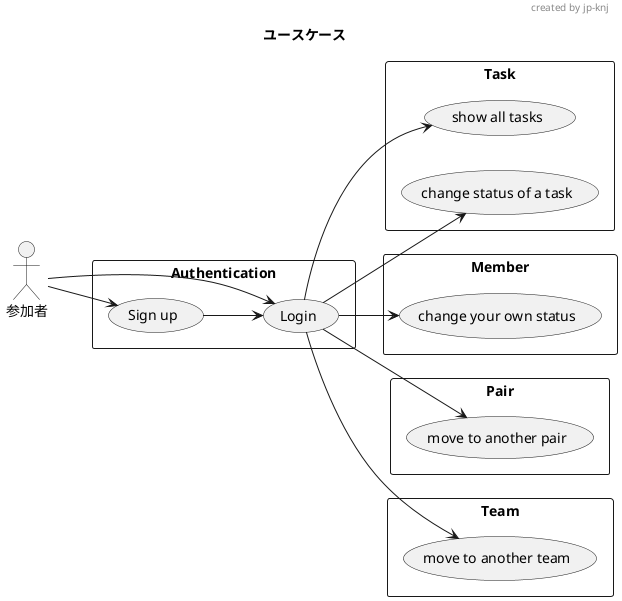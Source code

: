@startuml
'https://plantuml.com/ja/use-case-diagram

title ユースケース
header created by jp-knj

left to right direction
actor "参加者" as Actor
rectangle Authentication {
  usecase "Login" as AuthenticationUC1
  usecase "Sign up" as AuthenticationUC2

  Actor --> AuthenticationUC1
  Actor --> AuthenticationUC2
  AuthenticationUC2 --> AuthenticationUC1
}

rectangle Task {
  usecase "show all tasks" as TaskUC1
  usecase "change status of a task" as TaskUC2

  AuthenticationUC1 --> TaskUC1
  AuthenticationUC1 --> TaskUC2
}

rectangle Member  {
  usecase "change your own status" as MemberUC1

  AuthenticationUC1 --> MemberUC1
}

rectangle Pair {
  usecase "move to another pair" as PairUC1

  AuthenticationUC1 --> PairUC1
}

rectangle Team {
  usecase "move to another team" as TeamUC1

  AuthenticationUC1 --> TeamUC1
}
@enduml